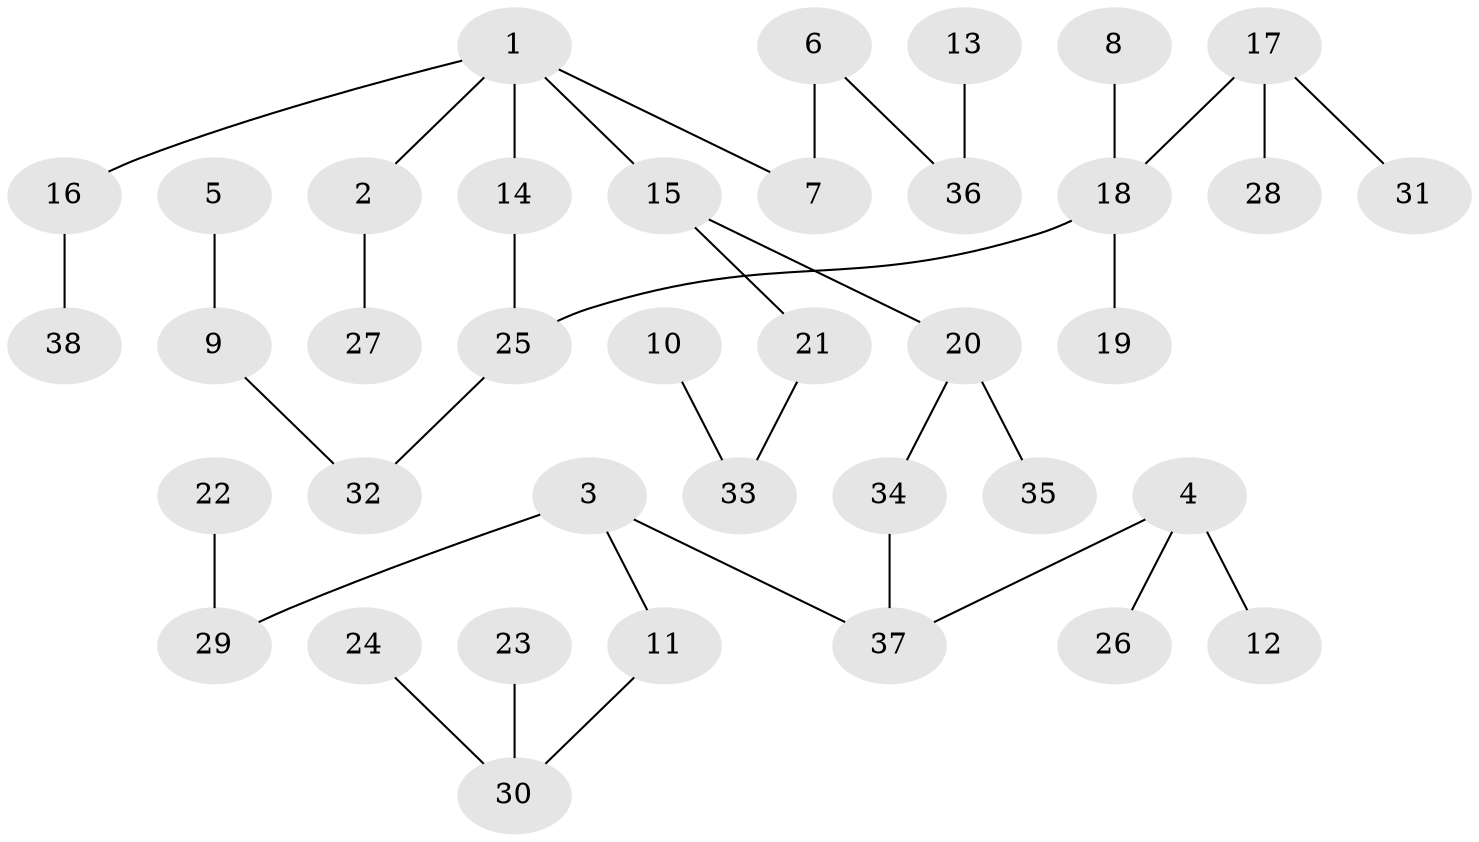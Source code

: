// original degree distribution, {5: 0.05333333333333334, 3: 0.13333333333333333, 4: 0.10666666666666667, 1: 0.5333333333333333, 2: 0.17333333333333334}
// Generated by graph-tools (version 1.1) at 2025/02/03/09/25 03:02:20]
// undirected, 38 vertices, 37 edges
graph export_dot {
graph [start="1"]
  node [color=gray90,style=filled];
  1;
  2;
  3;
  4;
  5;
  6;
  7;
  8;
  9;
  10;
  11;
  12;
  13;
  14;
  15;
  16;
  17;
  18;
  19;
  20;
  21;
  22;
  23;
  24;
  25;
  26;
  27;
  28;
  29;
  30;
  31;
  32;
  33;
  34;
  35;
  36;
  37;
  38;
  1 -- 2 [weight=1.0];
  1 -- 7 [weight=1.0];
  1 -- 14 [weight=1.0];
  1 -- 15 [weight=1.0];
  1 -- 16 [weight=1.0];
  2 -- 27 [weight=1.0];
  3 -- 11 [weight=1.0];
  3 -- 29 [weight=1.0];
  3 -- 37 [weight=1.0];
  4 -- 12 [weight=1.0];
  4 -- 26 [weight=1.0];
  4 -- 37 [weight=1.0];
  5 -- 9 [weight=1.0];
  6 -- 7 [weight=1.0];
  6 -- 36 [weight=1.0];
  8 -- 18 [weight=1.0];
  9 -- 32 [weight=1.0];
  10 -- 33 [weight=1.0];
  11 -- 30 [weight=1.0];
  13 -- 36 [weight=1.0];
  14 -- 25 [weight=1.0];
  15 -- 20 [weight=1.0];
  15 -- 21 [weight=1.0];
  16 -- 38 [weight=1.0];
  17 -- 18 [weight=1.0];
  17 -- 28 [weight=1.0];
  17 -- 31 [weight=1.0];
  18 -- 19 [weight=1.0];
  18 -- 25 [weight=1.0];
  20 -- 34 [weight=1.0];
  20 -- 35 [weight=1.0];
  21 -- 33 [weight=1.0];
  22 -- 29 [weight=1.0];
  23 -- 30 [weight=1.0];
  24 -- 30 [weight=1.0];
  25 -- 32 [weight=1.0];
  34 -- 37 [weight=1.0];
}
